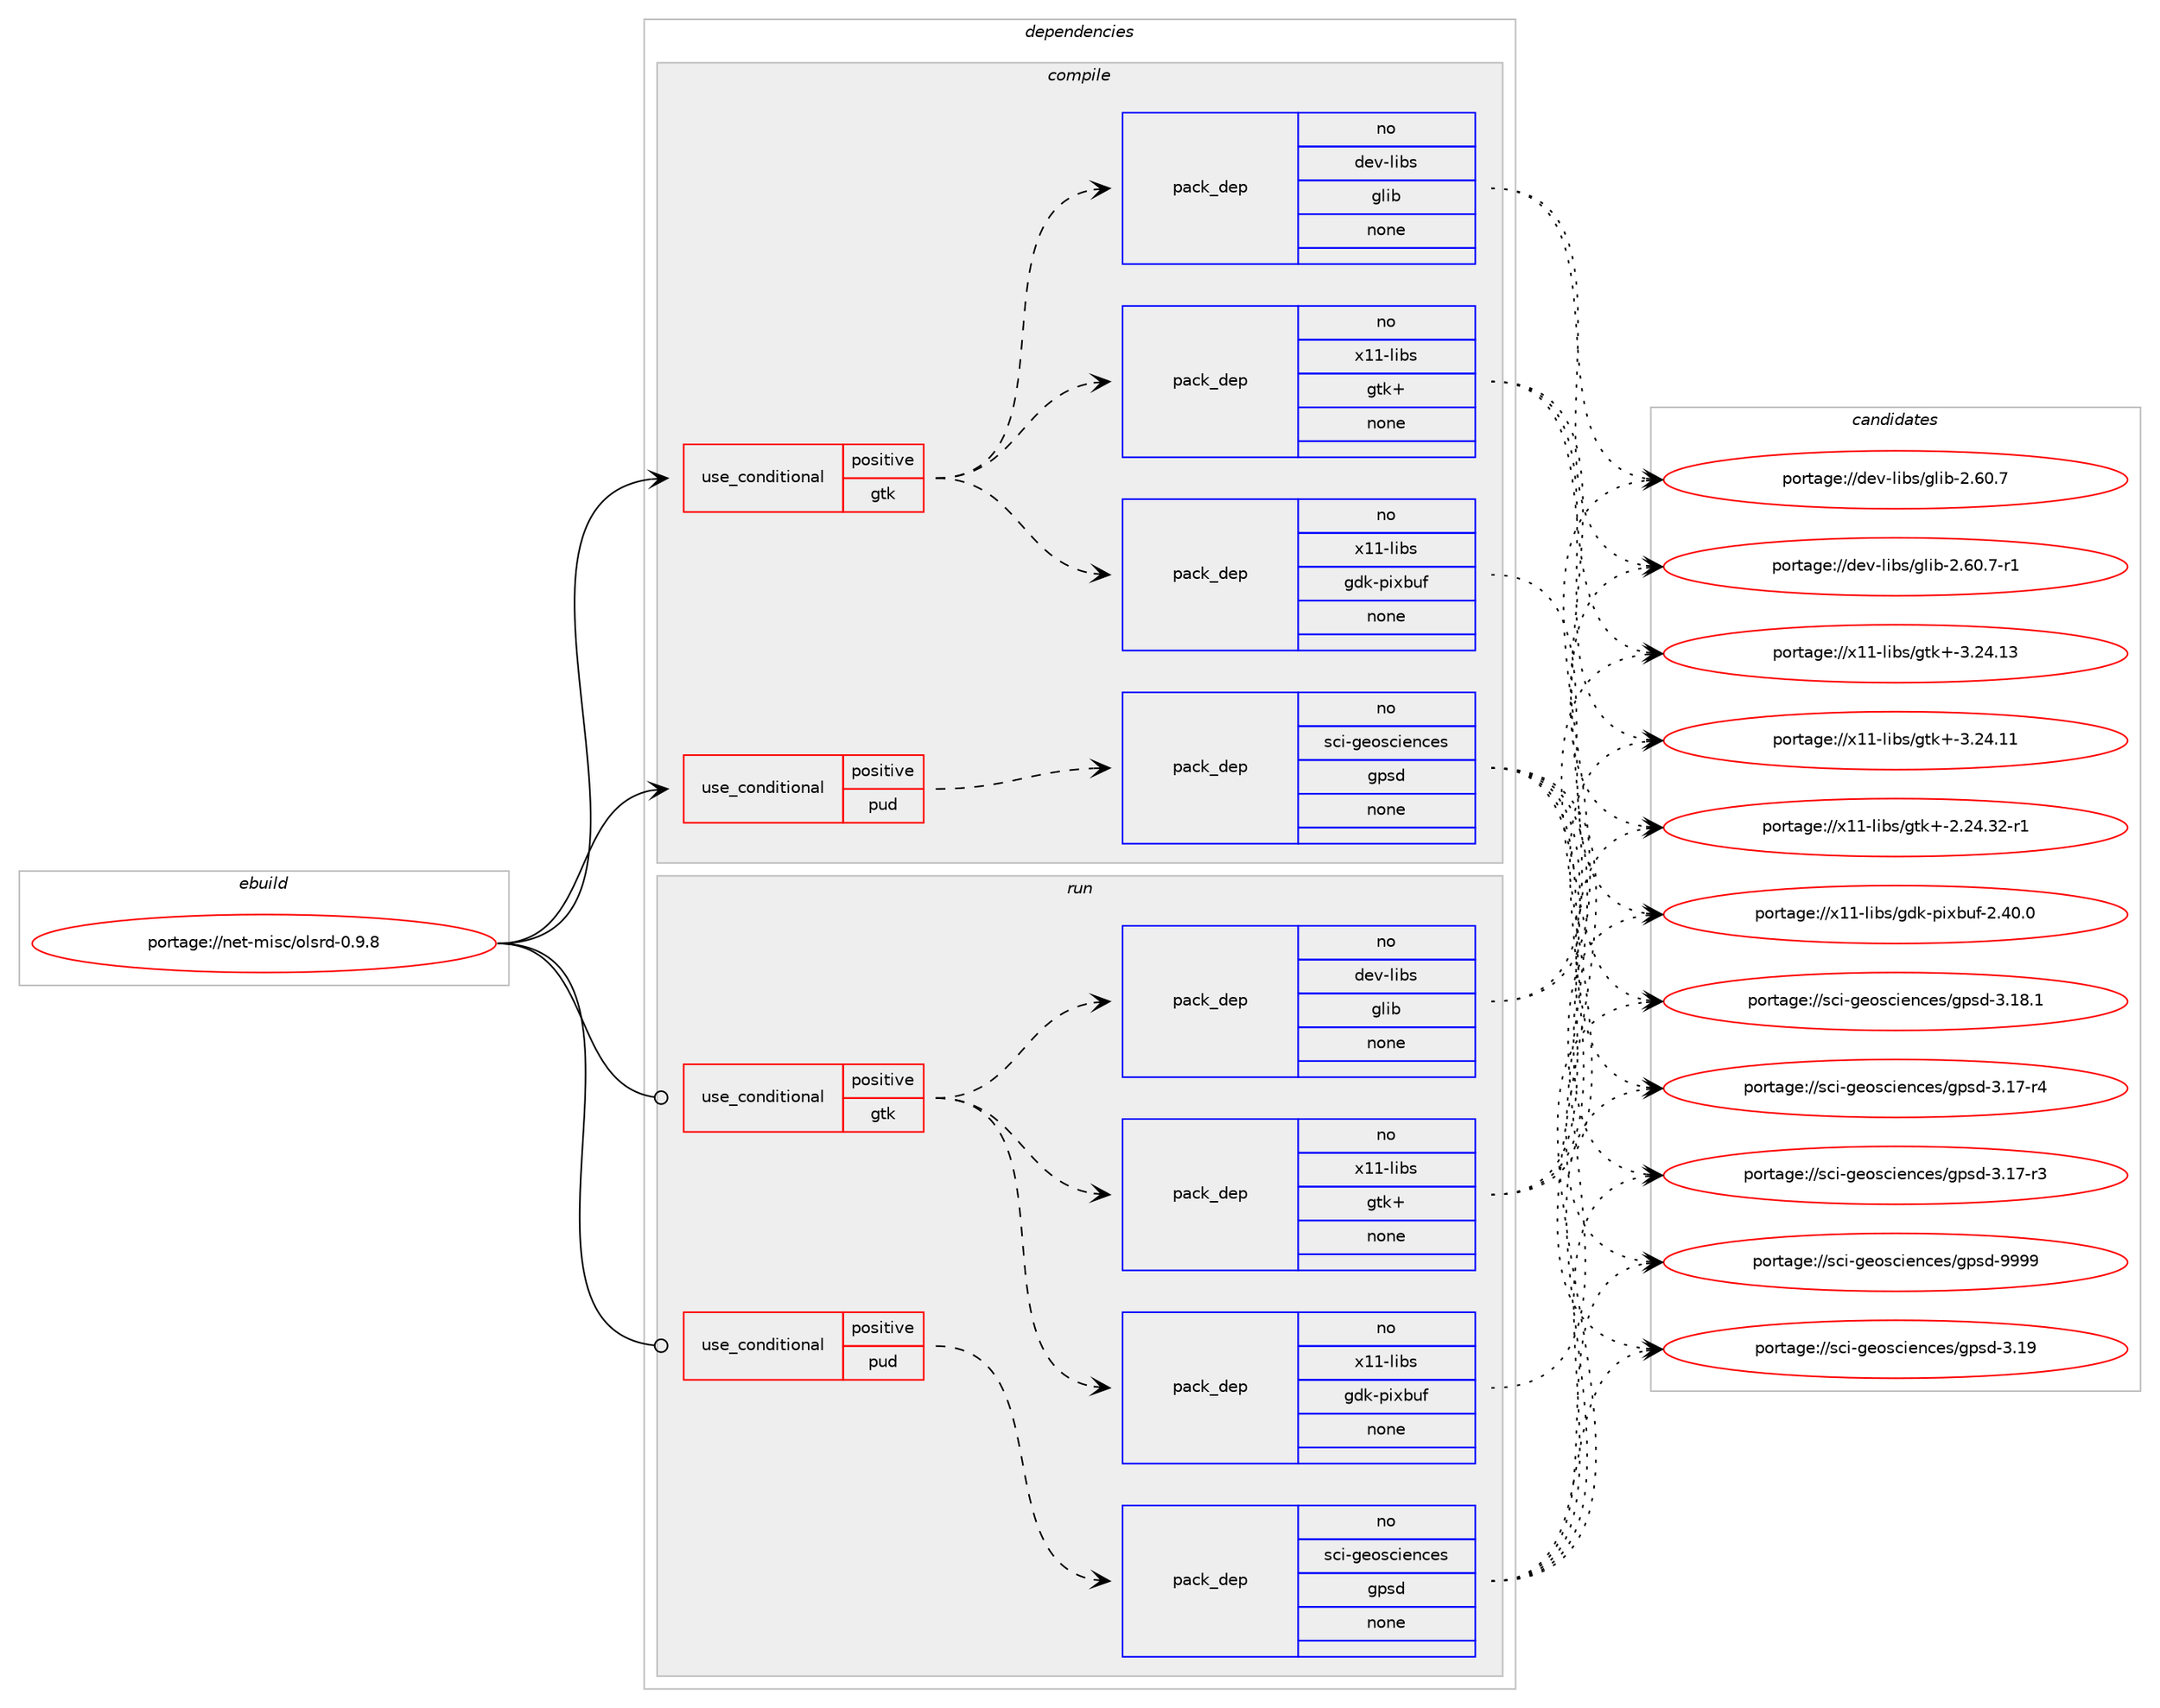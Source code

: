 digraph prolog {

# *************
# Graph options
# *************

newrank=true;
concentrate=true;
compound=true;
graph [rankdir=LR,fontname=Helvetica,fontsize=10,ranksep=1.5];#, ranksep=2.5, nodesep=0.2];
edge  [arrowhead=vee];
node  [fontname=Helvetica,fontsize=10];

# **********
# The ebuild
# **********

subgraph cluster_leftcol {
color=gray;
rank=same;
label=<<i>ebuild</i>>;
id [label="portage://net-misc/olsrd-0.9.8", color=red, width=4, href="../net-misc/olsrd-0.9.8.svg"];
}

# ****************
# The dependencies
# ****************

subgraph cluster_midcol {
color=gray;
label=<<i>dependencies</i>>;
subgraph cluster_compile {
fillcolor="#eeeeee";
style=filled;
label=<<i>compile</i>>;
subgraph cond25514 {
dependency123844 [label=<<TABLE BORDER="0" CELLBORDER="1" CELLSPACING="0" CELLPADDING="4"><TR><TD ROWSPAN="3" CELLPADDING="10">use_conditional</TD></TR><TR><TD>positive</TD></TR><TR><TD>gtk</TD></TR></TABLE>>, shape=none, color=red];
subgraph pack96231 {
dependency123845 [label=<<TABLE BORDER="0" CELLBORDER="1" CELLSPACING="0" CELLPADDING="4" WIDTH="220"><TR><TD ROWSPAN="6" CELLPADDING="30">pack_dep</TD></TR><TR><TD WIDTH="110">no</TD></TR><TR><TD>dev-libs</TD></TR><TR><TD>glib</TD></TR><TR><TD>none</TD></TR><TR><TD></TD></TR></TABLE>>, shape=none, color=blue];
}
dependency123844:e -> dependency123845:w [weight=20,style="dashed",arrowhead="vee"];
subgraph pack96232 {
dependency123846 [label=<<TABLE BORDER="0" CELLBORDER="1" CELLSPACING="0" CELLPADDING="4" WIDTH="220"><TR><TD ROWSPAN="6" CELLPADDING="30">pack_dep</TD></TR><TR><TD WIDTH="110">no</TD></TR><TR><TD>x11-libs</TD></TR><TR><TD>gdk-pixbuf</TD></TR><TR><TD>none</TD></TR><TR><TD></TD></TR></TABLE>>, shape=none, color=blue];
}
dependency123844:e -> dependency123846:w [weight=20,style="dashed",arrowhead="vee"];
subgraph pack96233 {
dependency123847 [label=<<TABLE BORDER="0" CELLBORDER="1" CELLSPACING="0" CELLPADDING="4" WIDTH="220"><TR><TD ROWSPAN="6" CELLPADDING="30">pack_dep</TD></TR><TR><TD WIDTH="110">no</TD></TR><TR><TD>x11-libs</TD></TR><TR><TD>gtk+</TD></TR><TR><TD>none</TD></TR><TR><TD></TD></TR></TABLE>>, shape=none, color=blue];
}
dependency123844:e -> dependency123847:w [weight=20,style="dashed",arrowhead="vee"];
}
id:e -> dependency123844:w [weight=20,style="solid",arrowhead="vee"];
subgraph cond25515 {
dependency123848 [label=<<TABLE BORDER="0" CELLBORDER="1" CELLSPACING="0" CELLPADDING="4"><TR><TD ROWSPAN="3" CELLPADDING="10">use_conditional</TD></TR><TR><TD>positive</TD></TR><TR><TD>pud</TD></TR></TABLE>>, shape=none, color=red];
subgraph pack96234 {
dependency123849 [label=<<TABLE BORDER="0" CELLBORDER="1" CELLSPACING="0" CELLPADDING="4" WIDTH="220"><TR><TD ROWSPAN="6" CELLPADDING="30">pack_dep</TD></TR><TR><TD WIDTH="110">no</TD></TR><TR><TD>sci-geosciences</TD></TR><TR><TD>gpsd</TD></TR><TR><TD>none</TD></TR><TR><TD></TD></TR></TABLE>>, shape=none, color=blue];
}
dependency123848:e -> dependency123849:w [weight=20,style="dashed",arrowhead="vee"];
}
id:e -> dependency123848:w [weight=20,style="solid",arrowhead="vee"];
}
subgraph cluster_compileandrun {
fillcolor="#eeeeee";
style=filled;
label=<<i>compile and run</i>>;
}
subgraph cluster_run {
fillcolor="#eeeeee";
style=filled;
label=<<i>run</i>>;
subgraph cond25516 {
dependency123850 [label=<<TABLE BORDER="0" CELLBORDER="1" CELLSPACING="0" CELLPADDING="4"><TR><TD ROWSPAN="3" CELLPADDING="10">use_conditional</TD></TR><TR><TD>positive</TD></TR><TR><TD>gtk</TD></TR></TABLE>>, shape=none, color=red];
subgraph pack96235 {
dependency123851 [label=<<TABLE BORDER="0" CELLBORDER="1" CELLSPACING="0" CELLPADDING="4" WIDTH="220"><TR><TD ROWSPAN="6" CELLPADDING="30">pack_dep</TD></TR><TR><TD WIDTH="110">no</TD></TR><TR><TD>dev-libs</TD></TR><TR><TD>glib</TD></TR><TR><TD>none</TD></TR><TR><TD></TD></TR></TABLE>>, shape=none, color=blue];
}
dependency123850:e -> dependency123851:w [weight=20,style="dashed",arrowhead="vee"];
subgraph pack96236 {
dependency123852 [label=<<TABLE BORDER="0" CELLBORDER="1" CELLSPACING="0" CELLPADDING="4" WIDTH="220"><TR><TD ROWSPAN="6" CELLPADDING="30">pack_dep</TD></TR><TR><TD WIDTH="110">no</TD></TR><TR><TD>x11-libs</TD></TR><TR><TD>gdk-pixbuf</TD></TR><TR><TD>none</TD></TR><TR><TD></TD></TR></TABLE>>, shape=none, color=blue];
}
dependency123850:e -> dependency123852:w [weight=20,style="dashed",arrowhead="vee"];
subgraph pack96237 {
dependency123853 [label=<<TABLE BORDER="0" CELLBORDER="1" CELLSPACING="0" CELLPADDING="4" WIDTH="220"><TR><TD ROWSPAN="6" CELLPADDING="30">pack_dep</TD></TR><TR><TD WIDTH="110">no</TD></TR><TR><TD>x11-libs</TD></TR><TR><TD>gtk+</TD></TR><TR><TD>none</TD></TR><TR><TD></TD></TR></TABLE>>, shape=none, color=blue];
}
dependency123850:e -> dependency123853:w [weight=20,style="dashed",arrowhead="vee"];
}
id:e -> dependency123850:w [weight=20,style="solid",arrowhead="odot"];
subgraph cond25517 {
dependency123854 [label=<<TABLE BORDER="0" CELLBORDER="1" CELLSPACING="0" CELLPADDING="4"><TR><TD ROWSPAN="3" CELLPADDING="10">use_conditional</TD></TR><TR><TD>positive</TD></TR><TR><TD>pud</TD></TR></TABLE>>, shape=none, color=red];
subgraph pack96238 {
dependency123855 [label=<<TABLE BORDER="0" CELLBORDER="1" CELLSPACING="0" CELLPADDING="4" WIDTH="220"><TR><TD ROWSPAN="6" CELLPADDING="30">pack_dep</TD></TR><TR><TD WIDTH="110">no</TD></TR><TR><TD>sci-geosciences</TD></TR><TR><TD>gpsd</TD></TR><TR><TD>none</TD></TR><TR><TD></TD></TR></TABLE>>, shape=none, color=blue];
}
dependency123854:e -> dependency123855:w [weight=20,style="dashed",arrowhead="vee"];
}
id:e -> dependency123854:w [weight=20,style="solid",arrowhead="odot"];
}
}

# **************
# The candidates
# **************

subgraph cluster_choices {
rank=same;
color=gray;
label=<<i>candidates</i>>;

subgraph choice96231 {
color=black;
nodesep=1;
choice10010111845108105981154710310810598455046544846554511449 [label="portage://dev-libs/glib-2.60.7-r1", color=red, width=4,href="../dev-libs/glib-2.60.7-r1.svg"];
choice1001011184510810598115471031081059845504654484655 [label="portage://dev-libs/glib-2.60.7", color=red, width=4,href="../dev-libs/glib-2.60.7.svg"];
dependency123845:e -> choice10010111845108105981154710310810598455046544846554511449:w [style=dotted,weight="100"];
dependency123845:e -> choice1001011184510810598115471031081059845504654484655:w [style=dotted,weight="100"];
}
subgraph choice96232 {
color=black;
nodesep=1;
choice1204949451081059811547103100107451121051209811710245504652484648 [label="portage://x11-libs/gdk-pixbuf-2.40.0", color=red, width=4,href="../x11-libs/gdk-pixbuf-2.40.0.svg"];
dependency123846:e -> choice1204949451081059811547103100107451121051209811710245504652484648:w [style=dotted,weight="100"];
}
subgraph choice96233 {
color=black;
nodesep=1;
choice1204949451081059811547103116107434551465052464951 [label="portage://x11-libs/gtk+-3.24.13", color=red, width=4,href="../x11-libs/gtk+-3.24.13.svg"];
choice1204949451081059811547103116107434551465052464949 [label="portage://x11-libs/gtk+-3.24.11", color=red, width=4,href="../x11-libs/gtk+-3.24.11.svg"];
choice12049494510810598115471031161074345504650524651504511449 [label="portage://x11-libs/gtk+-2.24.32-r1", color=red, width=4,href="../x11-libs/gtk+-2.24.32-r1.svg"];
dependency123847:e -> choice1204949451081059811547103116107434551465052464951:w [style=dotted,weight="100"];
dependency123847:e -> choice1204949451081059811547103116107434551465052464949:w [style=dotted,weight="100"];
dependency123847:e -> choice12049494510810598115471031161074345504650524651504511449:w [style=dotted,weight="100"];
}
subgraph choice96234 {
color=black;
nodesep=1;
choice11599105451031011111159910510111099101115471031121151004557575757 [label="portage://sci-geosciences/gpsd-9999", color=red, width=4,href="../sci-geosciences/gpsd-9999.svg"];
choice11599105451031011111159910510111099101115471031121151004551464957 [label="portage://sci-geosciences/gpsd-3.19", color=red, width=4,href="../sci-geosciences/gpsd-3.19.svg"];
choice115991054510310111111599105101110991011154710311211510045514649564649 [label="portage://sci-geosciences/gpsd-3.18.1", color=red, width=4,href="../sci-geosciences/gpsd-3.18.1.svg"];
choice115991054510310111111599105101110991011154710311211510045514649554511452 [label="portage://sci-geosciences/gpsd-3.17-r4", color=red, width=4,href="../sci-geosciences/gpsd-3.17-r4.svg"];
choice115991054510310111111599105101110991011154710311211510045514649554511451 [label="portage://sci-geosciences/gpsd-3.17-r3", color=red, width=4,href="../sci-geosciences/gpsd-3.17-r3.svg"];
dependency123849:e -> choice11599105451031011111159910510111099101115471031121151004557575757:w [style=dotted,weight="100"];
dependency123849:e -> choice11599105451031011111159910510111099101115471031121151004551464957:w [style=dotted,weight="100"];
dependency123849:e -> choice115991054510310111111599105101110991011154710311211510045514649564649:w [style=dotted,weight="100"];
dependency123849:e -> choice115991054510310111111599105101110991011154710311211510045514649554511452:w [style=dotted,weight="100"];
dependency123849:e -> choice115991054510310111111599105101110991011154710311211510045514649554511451:w [style=dotted,weight="100"];
}
subgraph choice96235 {
color=black;
nodesep=1;
choice10010111845108105981154710310810598455046544846554511449 [label="portage://dev-libs/glib-2.60.7-r1", color=red, width=4,href="../dev-libs/glib-2.60.7-r1.svg"];
choice1001011184510810598115471031081059845504654484655 [label="portage://dev-libs/glib-2.60.7", color=red, width=4,href="../dev-libs/glib-2.60.7.svg"];
dependency123851:e -> choice10010111845108105981154710310810598455046544846554511449:w [style=dotted,weight="100"];
dependency123851:e -> choice1001011184510810598115471031081059845504654484655:w [style=dotted,weight="100"];
}
subgraph choice96236 {
color=black;
nodesep=1;
choice1204949451081059811547103100107451121051209811710245504652484648 [label="portage://x11-libs/gdk-pixbuf-2.40.0", color=red, width=4,href="../x11-libs/gdk-pixbuf-2.40.0.svg"];
dependency123852:e -> choice1204949451081059811547103100107451121051209811710245504652484648:w [style=dotted,weight="100"];
}
subgraph choice96237 {
color=black;
nodesep=1;
choice1204949451081059811547103116107434551465052464951 [label="portage://x11-libs/gtk+-3.24.13", color=red, width=4,href="../x11-libs/gtk+-3.24.13.svg"];
choice1204949451081059811547103116107434551465052464949 [label="portage://x11-libs/gtk+-3.24.11", color=red, width=4,href="../x11-libs/gtk+-3.24.11.svg"];
choice12049494510810598115471031161074345504650524651504511449 [label="portage://x11-libs/gtk+-2.24.32-r1", color=red, width=4,href="../x11-libs/gtk+-2.24.32-r1.svg"];
dependency123853:e -> choice1204949451081059811547103116107434551465052464951:w [style=dotted,weight="100"];
dependency123853:e -> choice1204949451081059811547103116107434551465052464949:w [style=dotted,weight="100"];
dependency123853:e -> choice12049494510810598115471031161074345504650524651504511449:w [style=dotted,weight="100"];
}
subgraph choice96238 {
color=black;
nodesep=1;
choice11599105451031011111159910510111099101115471031121151004557575757 [label="portage://sci-geosciences/gpsd-9999", color=red, width=4,href="../sci-geosciences/gpsd-9999.svg"];
choice11599105451031011111159910510111099101115471031121151004551464957 [label="portage://sci-geosciences/gpsd-3.19", color=red, width=4,href="../sci-geosciences/gpsd-3.19.svg"];
choice115991054510310111111599105101110991011154710311211510045514649564649 [label="portage://sci-geosciences/gpsd-3.18.1", color=red, width=4,href="../sci-geosciences/gpsd-3.18.1.svg"];
choice115991054510310111111599105101110991011154710311211510045514649554511452 [label="portage://sci-geosciences/gpsd-3.17-r4", color=red, width=4,href="../sci-geosciences/gpsd-3.17-r4.svg"];
choice115991054510310111111599105101110991011154710311211510045514649554511451 [label="portage://sci-geosciences/gpsd-3.17-r3", color=red, width=4,href="../sci-geosciences/gpsd-3.17-r3.svg"];
dependency123855:e -> choice11599105451031011111159910510111099101115471031121151004557575757:w [style=dotted,weight="100"];
dependency123855:e -> choice11599105451031011111159910510111099101115471031121151004551464957:w [style=dotted,weight="100"];
dependency123855:e -> choice115991054510310111111599105101110991011154710311211510045514649564649:w [style=dotted,weight="100"];
dependency123855:e -> choice115991054510310111111599105101110991011154710311211510045514649554511452:w [style=dotted,weight="100"];
dependency123855:e -> choice115991054510310111111599105101110991011154710311211510045514649554511451:w [style=dotted,weight="100"];
}
}

}
